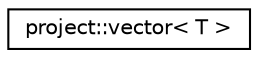 digraph "Graphical Class Hierarchy"
{
 // LATEX_PDF_SIZE
  edge [fontname="Helvetica",fontsize="10",labelfontname="Helvetica",labelfontsize="10"];
  node [fontname="Helvetica",fontsize="10",shape=record];
  rankdir="LR";
  Node0 [label="project::vector\< T \>",height=0.2,width=0.4,color="black", fillcolor="white", style="filled",URL="$classproject_1_1vector.html",tooltip=" "];
}
